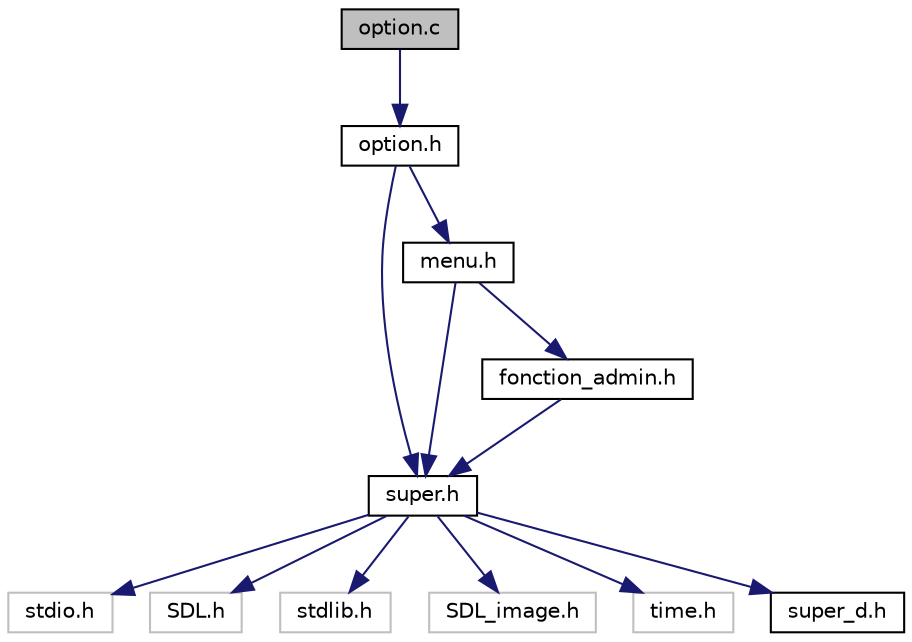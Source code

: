 digraph "option.c"
{
 // LATEX_PDF_SIZE
  edge [fontname="Helvetica",fontsize="10",labelfontname="Helvetica",labelfontsize="10"];
  node [fontname="Helvetica",fontsize="10",shape=record];
  Node1 [label="option.c",height=0.2,width=0.4,color="black", fillcolor="grey75", style="filled", fontcolor="black",tooltip="Fichier contenant les fonctions chargeant les option et ses images."];
  Node1 -> Node2 [color="midnightblue",fontsize="10",style="solid"];
  Node2 [label="option.h",height=0.2,width=0.4,color="black", fillcolor="white", style="filled",URL="$option_8h_source.html",tooltip=" "];
  Node2 -> Node3 [color="midnightblue",fontsize="10",style="solid"];
  Node3 [label="super.h",height=0.2,width=0.4,color="black", fillcolor="white", style="filled",URL="$super_8h_source.html",tooltip=" "];
  Node3 -> Node4 [color="midnightblue",fontsize="10",style="solid"];
  Node4 [label="stdio.h",height=0.2,width=0.4,color="grey75", fillcolor="white", style="filled",tooltip=" "];
  Node3 -> Node5 [color="midnightblue",fontsize="10",style="solid"];
  Node5 [label="SDL.h",height=0.2,width=0.4,color="grey75", fillcolor="white", style="filled",tooltip=" "];
  Node3 -> Node6 [color="midnightblue",fontsize="10",style="solid"];
  Node6 [label="stdlib.h",height=0.2,width=0.4,color="grey75", fillcolor="white", style="filled",tooltip=" "];
  Node3 -> Node7 [color="midnightblue",fontsize="10",style="solid"];
  Node7 [label="SDL_image.h",height=0.2,width=0.4,color="grey75", fillcolor="white", style="filled",tooltip=" "];
  Node3 -> Node8 [color="midnightblue",fontsize="10",style="solid"];
  Node8 [label="time.h",height=0.2,width=0.4,color="grey75", fillcolor="white", style="filled",tooltip=" "];
  Node3 -> Node9 [color="midnightblue",fontsize="10",style="solid"];
  Node9 [label="super_d.h",height=0.2,width=0.4,color="black", fillcolor="white", style="filled",URL="$super__d_8h_source.html",tooltip=" "];
  Node2 -> Node10 [color="midnightblue",fontsize="10",style="solid"];
  Node10 [label="menu.h",height=0.2,width=0.4,color="black", fillcolor="white", style="filled",URL="$menu_8h_source.html",tooltip=" "];
  Node10 -> Node3 [color="midnightblue",fontsize="10",style="solid"];
  Node10 -> Node11 [color="midnightblue",fontsize="10",style="solid"];
  Node11 [label="fonction_admin.h",height=0.2,width=0.4,color="black", fillcolor="white", style="filled",URL="$fonction__admin_8h.html",tooltip="Gestion des fenêtres."];
  Node11 -> Node3 [color="midnightblue",fontsize="10",style="solid"];
}
